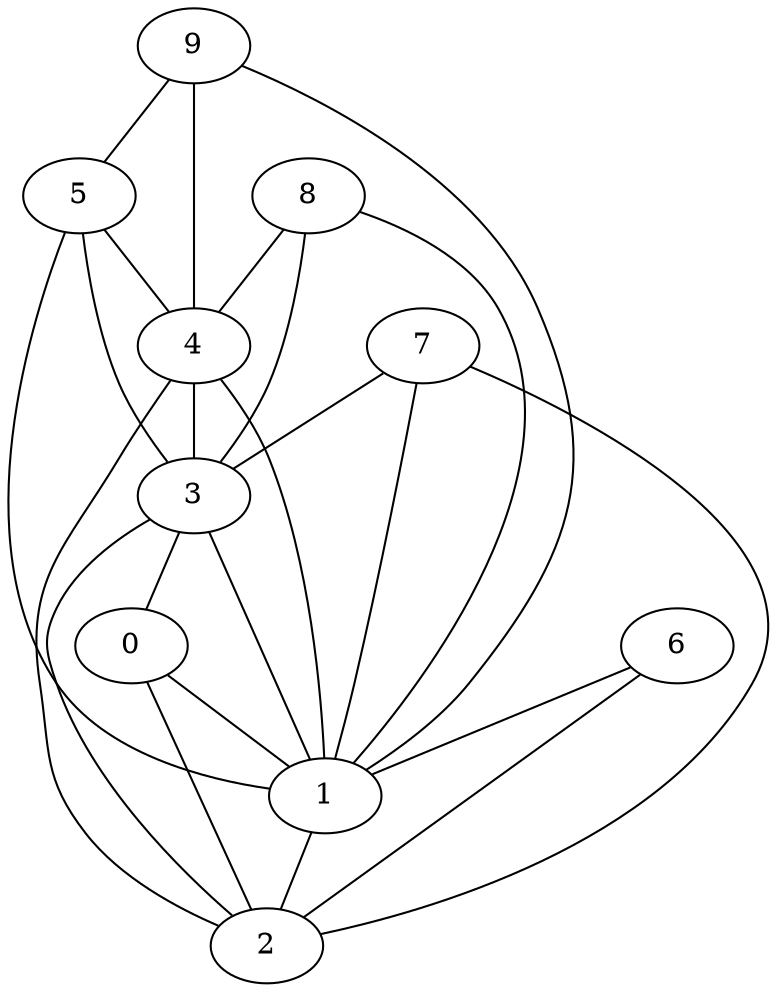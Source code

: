 graph {
    0 [ label = "0" ]
    1 [ label = "1" ]
    2 [ label = "2" ]
    3 [ label = "3" ]
    4 [ label = "4" ]
    5 [ label = "5" ]
    6 [ label = "6" ]
    7 [ label = "7" ]
    8 [ label = "8" ]
    9 [ label = "9" ]
    0 -- 1 [ ]
    0 -- 2 [ ]
    1 -- 2 [ ]
    3 -- 0 [ ]
    3 -- 1 [ ]
    3 -- 2 [ ]
    4 -- 1 [ ]
    4 -- 2 [ ]
    4 -- 3 [ ]
    5 -- 1 [ ]
    5 -- 3 [ ]
    5 -- 4 [ ]
    6 -- 1 [ ]
    6 -- 2 [ ]
    9 -- 5 [ ]
    7 -- 1 [ ]
    7 -- 2 [ ]
    7 -- 3 [ ]
    8 -- 1 [ ]
    8 -- 3 [ ]
    8 -- 4 [ ]
    9 -- 1 [ ]
    9 -- 4 [ ]
}
